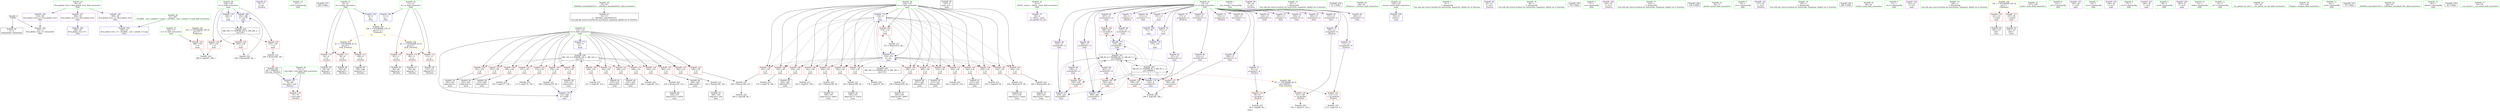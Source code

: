 digraph "SVFG" {
	label="SVFG";

	Node0x55c5db0984b0 [shape=record,color=grey,label="{NodeID: 0\nNullPtr}"];
	Node0x55c5db0984b0 -> Node0x55c5db0b3940[style=solid];
	Node0x55c5db0984b0 -> Node0x55c5db0bc0c0[style=solid];
	Node0x55c5db0bcc50 [shape=record,color=blue,label="{NodeID: 180\n138\<--296\nit\<--inc76\nmain\n}"];
	Node0x55c5db0bcc50 -> Node0x55c5db0cb4d0[style=dashed];
	Node0x55c5db0b4020 [shape=record,color=purple,label="{NodeID: 97\n74\<--17\n\<--.str\n_Z5solvei\n}"];
	Node0x55c5db0a9ee0 [shape=record,color=green,label="{NodeID: 14\n37\<--1\n.str.9\<--dummyObj\nGlob }"];
	Node0x55c5db0d82d0 [shape=record,color=black,label="{NodeID: 277\n106 = PHI()\n}"];
	Node0x55c5db0b4c10 [shape=record,color=red,label="{NodeID: 111\n95\<--8\n\<--b\n_Z5solvei\n}"];
	Node0x55c5db0b4c10 -> Node0x55c5db0b3db0[style=solid];
	Node0x55c5db0b2d60 [shape=record,color=green,label="{NodeID: 28\n53\<--59\n_ZNSt8ios_base4InitD1Ev\<--_ZNSt8ios_base4InitD1Ev_field_insensitive\n}"];
	Node0x55c5db0b2d60 -> Node0x55c5db0b3b10[style=solid];
	Node0x55c5db0b9eb0 [shape=record,color=red,label="{NodeID: 125\n182\<--132\n\<--b\nmain\n}"];
	Node0x55c5db0b9eb0 -> Node0x55c5db0bfb30[style=solid];
	Node0x55c5db0b3a40 [shape=record,color=black,label="{NodeID: 42\n129\<--9\nmain_ret\<--\nmain\n}"];
	Node0x55c5db0c08b0 [shape=record,color=grey,label="{NodeID: 222\n296 = Binary(295, 90, )\n}"];
	Node0x55c5db0c08b0 -> Node0x55c5db0bcc50[style=solid];
	Node0x55c5db0baa10 [shape=record,color=red,label="{NodeID: 139\n175\<--134\n\<--w\nmain\n}"];
	Node0x55c5db0baa10 -> Node0x55c5db0b8820[style=solid];
	Node0x55c5db0b55f0 [shape=record,color=black,label="{NodeID: 56\n202\<--201\nidxprom21\<--\nmain\n}"];
	Node0x55c5db0b8b20 [shape=record,color=grey,label="{NodeID: 236\n169 = cmp(168, 90, )\n}"];
	Node0x55c5db0bb570 [shape=record,color=red,label="{NodeID: 153\n288\<--136\n\<--tc\nmain\n}"];
	Node0x55c5db0bb570 -> Node0x55c5db0c1330[style=solid];
	Node0x55c5db0b6150 [shape=record,color=purple,label="{NodeID: 70\n50\<--4\n\<--_ZStL8__ioinit\n__cxx_global_var_init\n}"];
	Node0x55c5db0bc1c0 [shape=record,color=blue,label="{NodeID: 167\n70\<--69\ntest.addr\<--test\n_Z5solvei\n}"];
	Node0x55c5db0bc1c0 -> Node0x55c5db0b9900[style=dashed];
	Node0x55c5db0b6cb0 [shape=record,color=purple,label="{NodeID: 84\n207\<--13\narrayidx25\<--d\nmain\n}"];
	Node0x55c5db0b6cb0 -> Node0x55c5db0bba50[style=solid];
	Node0x55c5db098830 [shape=record,color=green,label="{NodeID: 1\n7\<--1\n__dso_handle\<--dummyObj\nGlob }"];
	Node0x55c5db0b40f0 [shape=record,color=purple,label="{NodeID: 98\n78\<--19\n\<--.str.1\n_Z5solvei\n}"];
	Node0x55c5db0a9fb0 [shape=record,color=green,label="{NodeID: 15\n40\<--1\n\<--dummyObj\nCan only get source location for instruction, argument, global var or function.}"];
	Node0x55c5db0d83d0 [shape=record,color=black,label="{NodeID: 278\n51 = PHI()\n}"];
	Node0x55c5db0b4ce0 [shape=record,color=red,label="{NodeID: 112\n108\<--8\n\<--b\n_Z5solvei\n}"];
	Node0x55c5db0b4ce0 -> Node0x55c5db0b4f70[style=solid];
	Node0x55c5db0b2e60 [shape=record,color=green,label="{NodeID: 29\n66\<--67\n_Z5solvei\<--_Z5solvei_field_insensitive\n}"];
	Node0x55c5db0b9f80 [shape=record,color=red,label="{NodeID: 126\n191\<--132\n\<--b\nmain\n}"];
	Node0x55c5db0b9f80 -> Node0x55c5db0b5450[style=solid];
	Node0x55c5db0b3b10 [shape=record,color=black,label="{NodeID: 43\n52\<--53\n\<--_ZNSt8ios_base4InitD1Ev\nCan only get source location for instruction, argument, global var or function.}"];
	Node0x55c5db0c0a30 [shape=record,color=grey,label="{NodeID: 223\n252 = cmp(251, 180, )\n}"];
	Node0x55c5db0baae0 [shape=record,color=red,label="{NodeID: 140\n178\<--134\n\<--w\nmain\n}"];
	Node0x55c5db0baae0 -> Node0x55c5db0c1630[style=solid];
	Node0x55c5db0b56c0 [shape=record,color=black,label="{NodeID: 57\n206\<--205\nidxprom24\<--sub23\nmain\n}"];
	Node0x55c5db0b8ca0 [shape=record,color=grey,label="{NodeID: 237\n227 = cmp(226, 103, )\n}"];
	Node0x55c5db0bb640 [shape=record,color=red,label="{NodeID: 154\n287\<--138\n\<--it\nmain\n}"];
	Node0x55c5db0bb640 -> Node0x55c5db0c1330[style=solid];
	Node0x55c5db0b6220 [shape=record,color=purple,label="{NodeID: 71\n84\<--13\narrayidx\<--d\n_Z5solvei\n}"];
	Node0x55c5db0bc290 [shape=record,color=blue,label="{NodeID: 168\n130\<--9\nretval\<--\nmain\n}"];
	Node0x55c5db0b6d80 [shape=record,color=purple,label="{NodeID: 85\n211\<--13\narrayidx27\<--d\nmain\n}"];
	Node0x55c5db0a96e0 [shape=record,color=green,label="{NodeID: 2\n9\<--1\n\<--dummyObj\nCan only get source location for instruction, argument, global var or function.}"];
	Node0x55c5db0b41c0 [shape=record,color=purple,label="{NodeID: 99\n92\<--21\n\<--.str.2\n_Z5solvei\n}"];
	Node0x55c5db0aa080 [shape=record,color=green,label="{NodeID: 16\n90\<--1\n\<--dummyObj\nCan only get source location for instruction, argument, global var or function.}"];
	Node0x55c5db0d84d0 [shape=record,color=black,label="{NodeID: 279\n79 = PHI()\n}"];
	Node0x55c5db0b4db0 [shape=record,color=red,label="{NodeID: 113\n85\<--11\n\<--w\n_Z5solvei\n}"];
	Node0x55c5db0b4db0 -> Node0x55c5db0b3ce0[style=solid];
	Node0x55c5db0b2f60 [shape=record,color=green,label="{NodeID: 30\n70\<--71\ntest.addr\<--test.addr_field_insensitive\n_Z5solvei\n}"];
	Node0x55c5db0b2f60 -> Node0x55c5db0b9900[style=solid];
	Node0x55c5db0b2f60 -> Node0x55c5db0bc1c0[style=solid];
	Node0x55c5db0ba050 [shape=record,color=red,label="{NodeID: 127\n201\<--132\n\<--b\nmain\n}"];
	Node0x55c5db0ba050 -> Node0x55c5db0b55f0[style=solid];
	Node0x55c5db0b3c10 [shape=record,color=black,label="{NodeID: 44\n83\<--82\nidxprom\<--\n_Z5solvei\n}"];
	Node0x55c5db0c0bb0 [shape=record,color=grey,label="{NodeID: 224\n249 = cmp(248, 103, )\n}"];
	Node0x55c5db0babb0 [shape=record,color=red,label="{NodeID: 141\n186\<--134\n\<--w\nmain\n}"];
	Node0x55c5db0babb0 -> Node0x55c5db0c02b0[style=solid];
	Node0x55c5db0b5790 [shape=record,color=black,label="{NodeID: 58\n210\<--209\nidxprom26\<--\nmain\n}"];
	Node0x55c5db0bb710 [shape=record,color=red,label="{NodeID: 155\n291\<--138\n\<--it\nmain\n}"];
	Node0x55c5db0bb710 -> Node0x55c5db0bf9f0[style=solid];
	Node0x55c5db0b62f0 [shape=record,color=purple,label="{NodeID: 72\n87\<--13\narrayidx3\<--d\n_Z5solvei\n}"];
	Node0x55c5db0b62f0 -> Node0x55c5db0b99d0[style=solid];
	Node0x55c5db0bc360 [shape=record,color=blue,label="{NodeID: 169\n151\<--90\n\<--\nmain\n}"];
	Node0x55c5db0bc360 -> Node0x55c5db0bc430[style=dashed];
	Node0x55c5db0b6e50 [shape=record,color=purple,label="{NodeID: 86\n214\<--13\narrayidx29\<--d\nmain\n}"];
	Node0x55c5db0b6e50 -> Node0x55c5db0bc6a0[style=solid];
	Node0x55c5db0983b0 [shape=record,color=green,label="{NodeID: 3\n17\<--1\n.str\<--dummyObj\nGlob }"];
	Node0x55c5db0b4290 [shape=record,color=purple,label="{NodeID: 100\n105\<--23\n\<--.str.3\n_Z5solvei\n}"];
	Node0x55c5db0aa150 [shape=record,color=green,label="{NodeID: 17\n103\<--1\n\<--dummyObj\nCan only get source location for instruction, argument, global var or function.}"];
	Node0x55c5db0d8ce0 [shape=record,color=black,label="{NodeID: 280\n118 = PHI()\n}"];
	Node0x55c5db0b4e80 [shape=record,color=red,label="{NodeID: 114\n98\<--11\n\<--w\n_Z5solvei\n}"];
	Node0x55c5db0b4e80 -> Node0x55c5db0b3e80[style=solid];
	Node0x55c5db0b3030 [shape=record,color=green,label="{NodeID: 31\n76\<--77\nprintf\<--printf_field_insensitive\n}"];
	Node0x55c5db0b84a0 [shape=record,color=grey,label="{NodeID: 211\n280 = Binary(279, 90, )\n}"];
	Node0x55c5db0b84a0 -> Node0x55c5db0bcab0[style=solid];
	Node0x55c5db0ba120 [shape=record,color=red,label="{NodeID: 128\n209\<--132\n\<--b\nmain\n}"];
	Node0x55c5db0ba120 -> Node0x55c5db0b5790[style=solid];
	Node0x55c5db0b3ce0 [shape=record,color=black,label="{NodeID: 45\n86\<--85\nidxprom2\<--\n_Z5solvei\n}"];
	Node0x55c5db0c0d30 [shape=record,color=grey,label="{NodeID: 225\n115 = cmp(114, 9, )\n}"];
	Node0x55c5db0bac80 [shape=record,color=red,label="{NodeID: 142\n194\<--134\n\<--w\nmain\n}"];
	Node0x55c5db0bac80 -> Node0x55c5db0c0730[style=solid];
	Node0x55c5db0b5860 [shape=record,color=black,label="{NodeID: 59\n213\<--212\nidxprom28\<--\nmain\n}"];
	Node0x55c5db0ca5d0 [shape=record,color=black,label="{NodeID: 239\nMR_14V_3 = PHI(MR_14V_4, MR_14V_2, )\npts\{133 \}\n}"];
	Node0x55c5db0ca5d0 -> Node0x55c5db0b9c40[style=dashed];
	Node0x55c5db0ca5d0 -> Node0x55c5db0b9d10[style=dashed];
	Node0x55c5db0ca5d0 -> Node0x55c5db0b9de0[style=dashed];
	Node0x55c5db0ca5d0 -> Node0x55c5db0b9eb0[style=dashed];
	Node0x55c5db0ca5d0 -> Node0x55c5db0b9f80[style=dashed];
	Node0x55c5db0ca5d0 -> Node0x55c5db0ba050[style=dashed];
	Node0x55c5db0ca5d0 -> Node0x55c5db0ba120[style=dashed];
	Node0x55c5db0ca5d0 -> Node0x55c5db0ba1f0[style=dashed];
	Node0x55c5db0ca5d0 -> Node0x55c5db0ba2c0[style=dashed];
	Node0x55c5db0ca5d0 -> Node0x55c5db0ba390[style=dashed];
	Node0x55c5db0ca5d0 -> Node0x55c5db0ba460[style=dashed];
	Node0x55c5db0ca5d0 -> Node0x55c5db0ba530[style=dashed];
	Node0x55c5db0ca5d0 -> Node0x55c5db0ba600[style=dashed];
	Node0x55c5db0ca5d0 -> Node0x55c5db0ba6d0[style=dashed];
	Node0x55c5db0ca5d0 -> Node0x55c5db0ba7a0[style=dashed];
	Node0x55c5db0ca5d0 -> Node0x55c5db0bcab0[style=dashed];
	Node0x55c5db0bb7e0 [shape=record,color=red,label="{NodeID: 156\n295\<--138\n\<--it\nmain\n}"];
	Node0x55c5db0bb7e0 -> Node0x55c5db0c08b0[style=solid];
	Node0x55c5db0b63c0 [shape=record,color=purple,label="{NodeID: 73\n97\<--13\narrayidx6\<--d\n_Z5solvei\n}"];
	Node0x55c5db0ce590 [shape=record,color=yellow,style=double,label="{NodeID: 253\n18V_1 = ENCHI(MR_18V_0)\npts\{137 \}\nFun[main]}"];
	Node0x55c5db0ce590 -> Node0x55c5db0bb570[style=dashed];
	Node0x55c5db0bc430 [shape=record,color=blue,label="{NodeID: 170\n153\<--103\n\<--\nmain\n}"];
	Node0x55c5db0bc430 -> Node0x55c5db0cafd0[style=dashed];
	Node0x55c5db0b6f20 [shape=record,color=purple,label="{NodeID: 87\n219\<--13\narrayidx31\<--d\nmain\n}"];
	Node0x55c5db0aaee0 [shape=record,color=green,label="{NodeID: 4\n19\<--1\n.str.1\<--dummyObj\nGlob }"];
	Node0x55c5db0b4360 [shape=record,color=purple,label="{NodeID: 101\n117\<--25\n\<--.str.4\n_Z5solvei\n}"];
	Node0x55c5db0aa220 [shape=record,color=green,label="{NodeID: 18\n159\<--1\n\<--dummyObj\nCan only get source location for instruction, argument, global var or function.}"];
	Node0x55c5db0d8de0 [shape=record,color=black,label="{NodeID: 281\n284 = PHI()\n}"];
	Node0x55c5db0b9690 [shape=record,color=red,label="{NodeID: 115\n111\<--11\n\<--w\n_Z5solvei\n}"];
	Node0x55c5db0b9690 -> Node0x55c5db0b5040[style=solid];
	Node0x55c5db0b3130 [shape=record,color=green,label="{NodeID: 32\n80\<--81\nscanf\<--scanf_field_insensitive\n}"];
	Node0x55c5db0bf9f0 [shape=record,color=grey,label="{NodeID: 212\n292 = Binary(291, 90, )\n|{<s0>11}}"];
	Node0x55c5db0bf9f0:s0 -> Node0x55c5db0d8ee0[style=solid,color=red];
	Node0x55c5db0ba1f0 [shape=record,color=red,label="{NodeID: 129\n217\<--132\n\<--b\nmain\n}"];
	Node0x55c5db0ba1f0 -> Node0x55c5db0b5930[style=solid];
	Node0x55c5db0b3db0 [shape=record,color=black,label="{NodeID: 46\n96\<--95\nidxprom5\<--\n_Z5solvei\n}"];
	Node0x55c5db0c0eb0 [shape=record,color=grey,label="{NodeID: 226\n158 = cmp(157, 159, )\n}"];
	Node0x55c5db0bad50 [shape=record,color=red,label="{NodeID: 143\n204\<--134\n\<--w\nmain\n}"];
	Node0x55c5db0bad50 -> Node0x55c5db0bffb0[style=solid];
	Node0x55c5db0b5930 [shape=record,color=black,label="{NodeID: 60\n218\<--217\nidxprom30\<--\nmain\n}"];
	Node0x55c5db0caad0 [shape=record,color=black,label="{NodeID: 240\nMR_16V_2 = PHI(MR_16V_4, MR_16V_1, )\npts\{135 \}\n}"];
	Node0x55c5db0caad0 -> Node0x55c5db0bc5d0[style=dashed];
	Node0x55c5db0bb8b0 [shape=record,color=red,label="{NodeID: 157\n190\<--189\n\<--arrayidx13\nmain\n}"];
	Node0x55c5db0bb8b0 -> Node0x55c5db0b89a0[style=solid];
	Node0x55c5db0b6490 [shape=record,color=purple,label="{NodeID: 74\n100\<--13\narrayidx8\<--d\n_Z5solvei\n}"];
	Node0x55c5db0b6490 -> Node0x55c5db0b9aa0[style=solid];
	Node0x55c5db0bc500 [shape=record,color=blue,label="{NodeID: 171\n132\<--9\nb\<--\nmain\n}"];
	Node0x55c5db0bc500 -> Node0x55c5db0ca5d0[style=dashed];
	Node0x55c5db0b6ff0 [shape=record,color=purple,label="{NodeID: 88\n222\<--13\narrayidx33\<--d\nmain\n}"];
	Node0x55c5db0b6ff0 -> Node0x55c5db0bc770[style=solid];
	Node0x55c5db0aa8f0 [shape=record,color=green,label="{NodeID: 5\n21\<--1\n.str.2\<--dummyObj\nGlob }"];
	Node0x55c5db0b4430 [shape=record,color=purple,label="{NodeID: 102\n142\<--27\n\<--.str.5\nmain\n}"];
	Node0x55c5db0aa2f0 [shape=record,color=green,label="{NodeID: 19\n180\<--1\n\<--dummyObj\nCan only get source location for instruction, argument, global var or function.}"];
	Node0x55c5db0d8ee0 [shape=record,color=black,label="{NodeID: 282\n69 = PHI(292, )\n0th arg _Z5solvei }"];
	Node0x55c5db0d8ee0 -> Node0x55c5db0bc1c0[style=solid];
	Node0x55c5db0b9760 [shape=record,color=red,label="{NodeID: 116\n141\<--31\n\<--stdin\nmain\n}"];
	Node0x55c5db0b9760 -> Node0x55c5db0b5110[style=solid];
	Node0x55c5db0b3230 [shape=record,color=green,label="{NodeID: 33\n127\<--128\nmain\<--main_field_insensitive\n}"];
	Node0x55c5db0bfb30 [shape=record,color=grey,label="{NodeID: 213\n183 = Binary(182, 103, )\n}"];
	Node0x55c5db0bfb30 -> Node0x55c5db0b52b0[style=solid];
	Node0x55c5db0ba2c0 [shape=record,color=red,label="{NodeID: 130\n226\<--132\n\<--b\nmain\n}"];
	Node0x55c5db0ba2c0 -> Node0x55c5db0b8ca0[style=solid];
	Node0x55c5db0b3e80 [shape=record,color=black,label="{NodeID: 47\n99\<--98\nidxprom7\<--\n_Z5solvei\n}"];
	Node0x55c5db0c1030 [shape=record,color=grey,label="{NodeID: 227\n89 = cmp(88, 90, )\n}"];
	Node0x55c5db0bae20 [shape=record,color=red,label="{NodeID: 144\n212\<--134\n\<--w\nmain\n}"];
	Node0x55c5db0bae20 -> Node0x55c5db0b5860[style=solid];
	Node0x55c5db0b5a00 [shape=record,color=black,label="{NodeID: 61\n221\<--220\nidxprom32\<--\nmain\n}"];
	Node0x55c5db0cafd0 [shape=record,color=black,label="{NodeID: 241\nMR_8V_4 = PHI(MR_8V_5, MR_8V_3, )\npts\{160000 \}\n|{|<s11>11}}"];
	Node0x55c5db0cafd0 -> Node0x55c5db0bb8b0[style=dashed];
	Node0x55c5db0cafd0 -> Node0x55c5db0bb980[style=dashed];
	Node0x55c5db0cafd0 -> Node0x55c5db0bba50[style=dashed];
	Node0x55c5db0cafd0 -> Node0x55c5db0bbb20[style=dashed];
	Node0x55c5db0cafd0 -> Node0x55c5db0bbbf0[style=dashed];
	Node0x55c5db0cafd0 -> Node0x55c5db0bc6a0[style=dashed];
	Node0x55c5db0cafd0 -> Node0x55c5db0bc770[style=dashed];
	Node0x55c5db0cafd0 -> Node0x55c5db0bc840[style=dashed];
	Node0x55c5db0cafd0 -> Node0x55c5db0bc910[style=dashed];
	Node0x55c5db0cafd0 -> Node0x55c5db0cafd0[style=dashed];
	Node0x55c5db0cafd0 -> Node0x55c5db0ccdd0[style=dashed];
	Node0x55c5db0cafd0:s11 -> Node0x55c5db0cec10[style=dashed,color=red];
	Node0x55c5db0bb980 [shape=record,color=red,label="{NodeID: 158\n198\<--197\n\<--arrayidx18\nmain\n}"];
	Node0x55c5db0bb980 -> Node0x55c5db0b89a0[style=solid];
	Node0x55c5db0b6560 [shape=record,color=purple,label="{NodeID: 75\n110\<--13\narrayidx14\<--d\n_Z5solvei\n}"];
	Node0x55c5db0bc5d0 [shape=record,color=blue,label="{NodeID: 172\n134\<--9\nw\<--\nmain\n}"];
	Node0x55c5db0bc5d0 -> Node0x55c5db0ba870[style=dashed];
	Node0x55c5db0bc5d0 -> Node0x55c5db0ba940[style=dashed];
	Node0x55c5db0bc5d0 -> Node0x55c5db0baa10[style=dashed];
	Node0x55c5db0bc5d0 -> Node0x55c5db0baae0[style=dashed];
	Node0x55c5db0bc5d0 -> Node0x55c5db0babb0[style=dashed];
	Node0x55c5db0bc5d0 -> Node0x55c5db0bac80[style=dashed];
	Node0x55c5db0bc5d0 -> Node0x55c5db0bad50[style=dashed];
	Node0x55c5db0bc5d0 -> Node0x55c5db0bae20[style=dashed];
	Node0x55c5db0bc5d0 -> Node0x55c5db0baef0[style=dashed];
	Node0x55c5db0bc5d0 -> Node0x55c5db0bafc0[style=dashed];
	Node0x55c5db0bc5d0 -> Node0x55c5db0bb090[style=dashed];
	Node0x55c5db0bc5d0 -> Node0x55c5db0bb160[style=dashed];
	Node0x55c5db0bc5d0 -> Node0x55c5db0bb230[style=dashed];
	Node0x55c5db0bc5d0 -> Node0x55c5db0bb300[style=dashed];
	Node0x55c5db0bc5d0 -> Node0x55c5db0bb3d0[style=dashed];
	Node0x55c5db0bc5d0 -> Node0x55c5db0bb4a0[style=dashed];
	Node0x55c5db0bc5d0 -> Node0x55c5db0bc9e0[style=dashed];
	Node0x55c5db0bc5d0 -> Node0x55c5db0caad0[style=dashed];
	Node0x55c5db0b70c0 [shape=record,color=purple,label="{NodeID: 89\n234\<--13\narrayidx41\<--d\nmain\n}"];
	Node0x55c5db0aa980 [shape=record,color=green,label="{NodeID: 6\n23\<--1\n.str.3\<--dummyObj\nGlob }"];
	Node0x55c5db0b4500 [shape=record,color=purple,label="{NodeID: 103\n143\<--29\n\<--.str.6\nmain\n}"];
	Node0x55c5db0b2840 [shape=record,color=green,label="{NodeID: 20\n4\<--6\n_ZStL8__ioinit\<--_ZStL8__ioinit_field_insensitive\nGlob }"];
	Node0x55c5db0b2840 -> Node0x55c5db0b6150[style=solid];
	Node0x55c5db0b9830 [shape=record,color=red,label="{NodeID: 117\n147\<--36\n\<--stdout\nmain\n}"];
	Node0x55c5db0b9830 -> Node0x55c5db0b51e0[style=solid];
	Node0x55c5db0b3330 [shape=record,color=green,label="{NodeID: 34\n130\<--131\nretval\<--retval_field_insensitive\nmain\n}"];
	Node0x55c5db0b3330 -> Node0x55c5db0bc290[style=solid];
	Node0x55c5db0bfcb0 [shape=record,color=grey,label="{NodeID: 214\n168 = Binary(166, 167, )\n}"];
	Node0x55c5db0bfcb0 -> Node0x55c5db0b8b20[style=solid];
	Node0x55c5db0ba390 [shape=record,color=red,label="{NodeID: 131\n232\<--132\n\<--b\nmain\n}"];
	Node0x55c5db0ba390 -> Node0x55c5db0b5ad0[style=solid];
	Node0x55c5db0b4f70 [shape=record,color=black,label="{NodeID: 48\n109\<--108\nidxprom13\<--\n_Z5solvei\n}"];
	Node0x55c5db0c11b0 [shape=record,color=grey,label="{NodeID: 228\n102 = cmp(101, 103, )\n}"];
	Node0x55c5db0baef0 [shape=record,color=red,label="{NodeID: 145\n220\<--134\n\<--w\nmain\n}"];
	Node0x55c5db0baef0 -> Node0x55c5db0b5a00[style=solid];
	Node0x55c5db0b5ad0 [shape=record,color=black,label="{NodeID: 62\n233\<--232\nidxprom40\<--\nmain\n}"];
	Node0x55c5db0cb4d0 [shape=record,color=black,label="{NodeID: 242\nMR_20V_3 = PHI(MR_20V_4, MR_20V_2, )\npts\{139 \}\n}"];
	Node0x55c5db0cb4d0 -> Node0x55c5db0bb640[style=dashed];
	Node0x55c5db0cb4d0 -> Node0x55c5db0bb710[style=dashed];
	Node0x55c5db0cb4d0 -> Node0x55c5db0bb7e0[style=dashed];
	Node0x55c5db0cb4d0 -> Node0x55c5db0bcc50[style=dashed];
	Node0x55c5db0bba50 [shape=record,color=red,label="{NodeID: 159\n208\<--207\n\<--arrayidx25\nmain\n}"];
	Node0x55c5db0bba50 -> Node0x55c5db0bc6a0[style=solid];
	Node0x55c5db0b6630 [shape=record,color=purple,label="{NodeID: 76\n113\<--13\narrayidx16\<--d\n_Z5solvei\n}"];
	Node0x55c5db0b6630 -> Node0x55c5db0b9b70[style=solid];
	Node0x55c5db0ce830 [shape=record,color=yellow,style=double,label="{NodeID: 256\n23V_1 = ENCHI(MR_23V_0)\npts\{10 12 \}\nFun[main]|{<s0>11|<s1>11}}"];
	Node0x55c5db0ce830:s0 -> Node0x55c5db0ce940[style=dashed,color=red];
	Node0x55c5db0ce830:s1 -> Node0x55c5db0cea50[style=dashed,color=red];
	Node0x55c5db0bc6a0 [shape=record,color=blue,label="{NodeID: 173\n214\<--208\narrayidx29\<--\nmain\n}"];
	Node0x55c5db0bc6a0 -> Node0x55c5db0ccdd0[style=dashed];
	Node0x55c5db0b7190 [shape=record,color=purple,label="{NodeID: 90\n238\<--13\narrayidx44\<--d\nmain\n}"];
	Node0x55c5db0b7190 -> Node0x55c5db0bbb20[style=solid];
	Node0x55c5db0aaa10 [shape=record,color=green,label="{NodeID: 7\n25\<--1\n.str.4\<--dummyObj\nGlob }"];
	Node0x55c5db0b45d0 [shape=record,color=purple,label="{NodeID: 104\n148\<--32\n\<--.str.7\nmain\n}"];
	Node0x55c5db0b28d0 [shape=record,color=green,label="{NodeID: 21\n8\<--10\nb\<--b_field_insensitive\nGlob }"];
	Node0x55c5db0b28d0 -> Node0x55c5db0b4b40[style=solid];
	Node0x55c5db0b28d0 -> Node0x55c5db0b4c10[style=solid];
	Node0x55c5db0b28d0 -> Node0x55c5db0b4ce0[style=solid];
	Node0x55c5db0b28d0 -> Node0x55c5db0bbcc0[style=solid];
	Node0x55c5db0b9900 [shape=record,color=red,label="{NodeID: 118\n73\<--70\n\<--test.addr\n_Z5solvei\n}"];
	Node0x55c5db0b3400 [shape=record,color=green,label="{NodeID: 35\n132\<--133\nb\<--b_field_insensitive\nmain\n}"];
	Node0x55c5db0b3400 -> Node0x55c5db0b9c40[style=solid];
	Node0x55c5db0b3400 -> Node0x55c5db0b9d10[style=solid];
	Node0x55c5db0b3400 -> Node0x55c5db0b9de0[style=solid];
	Node0x55c5db0b3400 -> Node0x55c5db0b9eb0[style=solid];
	Node0x55c5db0b3400 -> Node0x55c5db0b9f80[style=solid];
	Node0x55c5db0b3400 -> Node0x55c5db0ba050[style=solid];
	Node0x55c5db0b3400 -> Node0x55c5db0ba120[style=solid];
	Node0x55c5db0b3400 -> Node0x55c5db0ba1f0[style=solid];
	Node0x55c5db0b3400 -> Node0x55c5db0ba2c0[style=solid];
	Node0x55c5db0b3400 -> Node0x55c5db0ba390[style=solid];
	Node0x55c5db0b3400 -> Node0x55c5db0ba460[style=solid];
	Node0x55c5db0b3400 -> Node0x55c5db0ba530[style=solid];
	Node0x55c5db0b3400 -> Node0x55c5db0ba600[style=solid];
	Node0x55c5db0b3400 -> Node0x55c5db0ba6d0[style=solid];
	Node0x55c5db0b3400 -> Node0x55c5db0ba7a0[style=solid];
	Node0x55c5db0b3400 -> Node0x55c5db0bc500[style=solid];
	Node0x55c5db0b3400 -> Node0x55c5db0bcab0[style=solid];
	Node0x55c5db0bfe30 [shape=record,color=grey,label="{NodeID: 215\n236 = Binary(235, 90, )\n}"];
	Node0x55c5db0bfe30 -> Node0x55c5db0b5ba0[style=solid];
	Node0x55c5db0ba460 [shape=record,color=red,label="{NodeID: 132\n240\<--132\n\<--b\nmain\n}"];
	Node0x55c5db0ba460 -> Node0x55c5db0b5c70[style=solid];
	Node0x55c5db0b5040 [shape=record,color=black,label="{NodeID: 49\n112\<--111\nidxprom15\<--\n_Z5solvei\n}"];
	Node0x55c5db0c1330 [shape=record,color=grey,label="{NodeID: 229\n289 = cmp(287, 288, )\n}"];
	Node0x55c5db0bafc0 [shape=record,color=red,label="{NodeID: 146\n229\<--134\n\<--w\nmain\n}"];
	Node0x55c5db0bafc0 -> Node0x55c5db0c17b0[style=solid];
	Node0x55c5db0b5ba0 [shape=record,color=black,label="{NodeID: 63\n237\<--236\nidxprom43\<--sub42\nmain\n}"];
	Node0x55c5db0bbb20 [shape=record,color=red,label="{NodeID: 160\n239\<--238\n\<--arrayidx44\nmain\n}"];
	Node0x55c5db0bbb20 -> Node0x55c5db0bc840[style=solid];
	Node0x55c5db0b6700 [shape=record,color=purple,label="{NodeID: 77\n151\<--13\n\<--d\nmain\n}"];
	Node0x55c5db0b6700 -> Node0x55c5db0bc360[style=solid];
	Node0x55c5db0ce940 [shape=record,color=yellow,style=double,label="{NodeID: 257\n2V_1 = ENCHI(MR_2V_0)\npts\{10 \}\nFun[_Z5solvei]}"];
	Node0x55c5db0ce940 -> Node0x55c5db0b4b40[style=dashed];
	Node0x55c5db0ce940 -> Node0x55c5db0b4c10[style=dashed];
	Node0x55c5db0ce940 -> Node0x55c5db0b4ce0[style=dashed];
	Node0x55c5db0bc770 [shape=record,color=blue,label="{NodeID: 174\n222\<--9\narrayidx33\<--\nmain\n}"];
	Node0x55c5db0bc770 -> Node0x55c5db0ccdd0[style=dashed];
	Node0x55c5db0b7260 [shape=record,color=purple,label="{NodeID: 91\n242\<--13\narrayidx46\<--d\nmain\n}"];
	Node0x55c5db0aabb0 [shape=record,color=green,label="{NodeID: 8\n27\<--1\n.str.5\<--dummyObj\nGlob }"];
	Node0x55c5db0b46a0 [shape=record,color=purple,label="{NodeID: 105\n149\<--34\n\<--.str.8\nmain\n}"];
	Node0x55c5db0b2960 [shape=record,color=green,label="{NodeID: 22\n11\<--12\nw\<--w_field_insensitive\nGlob }"];
	Node0x55c5db0b2960 -> Node0x55c5db0b4db0[style=solid];
	Node0x55c5db0b2960 -> Node0x55c5db0b4e80[style=solid];
	Node0x55c5db0b2960 -> Node0x55c5db0b9690[style=solid];
	Node0x55c5db0b2960 -> Node0x55c5db0bbdc0[style=solid];
	Node0x55c5db0b99d0 [shape=record,color=red,label="{NodeID: 119\n88\<--87\n\<--arrayidx3\n_Z5solvei\n}"];
	Node0x55c5db0b99d0 -> Node0x55c5db0c1030[style=solid];
	Node0x55c5db0b34d0 [shape=record,color=green,label="{NodeID: 36\n134\<--135\nw\<--w_field_insensitive\nmain\n}"];
	Node0x55c5db0b34d0 -> Node0x55c5db0ba870[style=solid];
	Node0x55c5db0b34d0 -> Node0x55c5db0ba940[style=solid];
	Node0x55c5db0b34d0 -> Node0x55c5db0baa10[style=solid];
	Node0x55c5db0b34d0 -> Node0x55c5db0baae0[style=solid];
	Node0x55c5db0b34d0 -> Node0x55c5db0babb0[style=solid];
	Node0x55c5db0b34d0 -> Node0x55c5db0bac80[style=solid];
	Node0x55c5db0b34d0 -> Node0x55c5db0bad50[style=solid];
	Node0x55c5db0b34d0 -> Node0x55c5db0bae20[style=solid];
	Node0x55c5db0b34d0 -> Node0x55c5db0baef0[style=solid];
	Node0x55c5db0b34d0 -> Node0x55c5db0bafc0[style=solid];
	Node0x55c5db0b34d0 -> Node0x55c5db0bb090[style=solid];
	Node0x55c5db0b34d0 -> Node0x55c5db0bb160[style=solid];
	Node0x55c5db0b34d0 -> Node0x55c5db0bb230[style=solid];
	Node0x55c5db0b34d0 -> Node0x55c5db0bb300[style=solid];
	Node0x55c5db0b34d0 -> Node0x55c5db0bb3d0[style=solid];
	Node0x55c5db0b34d0 -> Node0x55c5db0bb4a0[style=solid];
	Node0x55c5db0b34d0 -> Node0x55c5db0bc5d0[style=solid];
	Node0x55c5db0b34d0 -> Node0x55c5db0bc9e0[style=solid];
	Node0x55c5db0bffb0 [shape=record,color=grey,label="{NodeID: 216\n205 = Binary(204, 90, )\n}"];
	Node0x55c5db0bffb0 -> Node0x55c5db0b56c0[style=solid];
	Node0x55c5db0ba530 [shape=record,color=red,label="{NodeID: 133\n248\<--132\n\<--b\nmain\n}"];
	Node0x55c5db0ba530 -> Node0x55c5db0c0bb0[style=solid];
	Node0x55c5db0b5110 [shape=record,color=black,label="{NodeID: 50\n144\<--141\ncall\<--\nmain\n}"];
	Node0x55c5db0c14b0 [shape=record,color=grey,label="{NodeID: 230\n164 = cmp(163, 159, )\n}"];
	Node0x55c5db0bb090 [shape=record,color=red,label="{NodeID: 147\n235\<--134\n\<--w\nmain\n}"];
	Node0x55c5db0bb090 -> Node0x55c5db0bfe30[style=solid];
	Node0x55c5db0b5c70 [shape=record,color=black,label="{NodeID: 64\n241\<--240\nidxprom45\<--\nmain\n}"];
	Node0x55c5db0bbbf0 [shape=record,color=red,label="{NodeID: 161\n262\<--261\n\<--arrayidx59\nmain\n}"];
	Node0x55c5db0bbbf0 -> Node0x55c5db0bc910[style=solid];
	Node0x55c5db0b67d0 [shape=record,color=purple,label="{NodeID: 78\n153\<--13\n\<--d\nmain\n}"];
	Node0x55c5db0b67d0 -> Node0x55c5db0bc430[style=solid];
	Node0x55c5db0cea50 [shape=record,color=yellow,style=double,label="{NodeID: 258\n4V_1 = ENCHI(MR_4V_0)\npts\{12 \}\nFun[_Z5solvei]}"];
	Node0x55c5db0cea50 -> Node0x55c5db0b4db0[style=dashed];
	Node0x55c5db0cea50 -> Node0x55c5db0b4e80[style=dashed];
	Node0x55c5db0cea50 -> Node0x55c5db0b9690[style=dashed];
	Node0x55c5db0bc840 [shape=record,color=blue,label="{NodeID: 175\n245\<--239\narrayidx48\<--\nmain\n}"];
	Node0x55c5db0bc840 -> Node0x55c5db0ccdd0[style=dashed];
	Node0x55c5db0b7330 [shape=record,color=purple,label="{NodeID: 92\n245\<--13\narrayidx48\<--d\nmain\n}"];
	Node0x55c5db0b7330 -> Node0x55c5db0bc840[style=solid];
	Node0x55c5db0aac80 [shape=record,color=green,label="{NodeID: 9\n29\<--1\n.str.6\<--dummyObj\nGlob }"];
	Node0x55c5db0b4770 [shape=record,color=purple,label="{NodeID: 106\n283\<--37\n\<--.str.9\nmain\n}"];
	Node0x55c5db0b29f0 [shape=record,color=green,label="{NodeID: 23\n13\<--16\nd\<--d_field_insensitive\nGlob }"];
	Node0x55c5db0b29f0 -> Node0x55c5db0b6220[style=solid];
	Node0x55c5db0b29f0 -> Node0x55c5db0b62f0[style=solid];
	Node0x55c5db0b29f0 -> Node0x55c5db0b63c0[style=solid];
	Node0x55c5db0b29f0 -> Node0x55c5db0b6490[style=solid];
	Node0x55c5db0b29f0 -> Node0x55c5db0b6560[style=solid];
	Node0x55c5db0b29f0 -> Node0x55c5db0b6630[style=solid];
	Node0x55c5db0b29f0 -> Node0x55c5db0b6700[style=solid];
	Node0x55c5db0b29f0 -> Node0x55c5db0b67d0[style=solid];
	Node0x55c5db0b29f0 -> Node0x55c5db0b68a0[style=solid];
	Node0x55c5db0b29f0 -> Node0x55c5db0b6970[style=solid];
	Node0x55c5db0b29f0 -> Node0x55c5db0b6a40[style=solid];
	Node0x55c5db0b29f0 -> Node0x55c5db0b6b10[style=solid];
	Node0x55c5db0b29f0 -> Node0x55c5db0b6be0[style=solid];
	Node0x55c5db0b29f0 -> Node0x55c5db0b6cb0[style=solid];
	Node0x55c5db0b29f0 -> Node0x55c5db0b6d80[style=solid];
	Node0x55c5db0b29f0 -> Node0x55c5db0b6e50[style=solid];
	Node0x55c5db0b29f0 -> Node0x55c5db0b6f20[style=solid];
	Node0x55c5db0b29f0 -> Node0x55c5db0b6ff0[style=solid];
	Node0x55c5db0b29f0 -> Node0x55c5db0b70c0[style=solid];
	Node0x55c5db0b29f0 -> Node0x55c5db0b7190[style=solid];
	Node0x55c5db0b29f0 -> Node0x55c5db0b7260[style=solid];
	Node0x55c5db0b29f0 -> Node0x55c5db0b7330[style=solid];
	Node0x55c5db0b29f0 -> Node0x55c5db0b7400[style=solid];
	Node0x55c5db0b29f0 -> Node0x55c5db0b74d0[style=solid];
	Node0x55c5db0b29f0 -> Node0x55c5db0b75a0[style=solid];
	Node0x55c5db0b29f0 -> Node0x55c5db0b3f50[style=solid];
	Node0x55c5db0b9aa0 [shape=record,color=red,label="{NodeID: 120\n101\<--100\n\<--arrayidx8\n_Z5solvei\n}"];
	Node0x55c5db0b9aa0 -> Node0x55c5db0c11b0[style=solid];
	Node0x55c5db0b35a0 [shape=record,color=green,label="{NodeID: 37\n136\<--137\ntc\<--tc_field_insensitive\nmain\n}"];
	Node0x55c5db0b35a0 -> Node0x55c5db0bb570[style=solid];
	Node0x55c5db0c0130 [shape=record,color=grey,label="{NodeID: 217\n275 = Binary(274, 90, )\n}"];
	Node0x55c5db0c0130 -> Node0x55c5db0bc9e0[style=solid];
	Node0x55c5db0ba600 [shape=record,color=red,label="{NodeID: 134\n254\<--132\n\<--b\nmain\n}"];
	Node0x55c5db0ba600 -> Node0x55c5db0c05b0[style=solid];
	Node0x55c5db0b51e0 [shape=record,color=black,label="{NodeID: 51\n150\<--147\ncall1\<--\nmain\n}"];
	Node0x55c5db0c1630 [shape=record,color=grey,label="{NodeID: 231\n179 = cmp(178, 180, )\n}"];
	Node0x55c5db0bb160 [shape=record,color=red,label="{NodeID: 148\n243\<--134\n\<--w\nmain\n}"];
	Node0x55c5db0bb160 -> Node0x55c5db0b5d40[style=solid];
	Node0x55c5db0b5d40 [shape=record,color=black,label="{NodeID: 65\n244\<--243\nidxprom47\<--\nmain\n}"];
	Node0x55c5db0bbcc0 [shape=record,color=blue,label="{NodeID: 162\n8\<--9\nb\<--\nGlob }"];
	Node0x55c5db0bbcc0 -> Node0x55c5db0ce830[style=dashed];
	Node0x55c5db0b68a0 [shape=record,color=purple,label="{NodeID: 79\n185\<--13\narrayidx\<--d\nmain\n}"];
	Node0x55c5db0bc910 [shape=record,color=blue,label="{NodeID: 176\n268\<--262\narrayidx63\<--\nmain\n}"];
	Node0x55c5db0bc910 -> Node0x55c5db0ccdd0[style=dashed];
	Node0x55c5db0b7400 [shape=record,color=purple,label="{NodeID: 93\n257\<--13\narrayidx56\<--d\nmain\n}"];
	Node0x55c5db0aad50 [shape=record,color=green,label="{NodeID: 10\n31\<--1\nstdin\<--dummyObj\nGlob }"];
	Node0x55c5db0b4840 [shape=record,color=purple,label="{NodeID: 107\n308\<--39\nllvm.global_ctors_0\<--llvm.global_ctors\nGlob }"];
	Node0x55c5db0b4840 -> Node0x55c5db0bbec0[style=solid];
	Node0x55c5db0b2a80 [shape=record,color=green,label="{NodeID: 24\n39\<--43\nllvm.global_ctors\<--llvm.global_ctors_field_insensitive\nGlob }"];
	Node0x55c5db0b2a80 -> Node0x55c5db0b4840[style=solid];
	Node0x55c5db0b2a80 -> Node0x55c5db0b4940[style=solid];
	Node0x55c5db0b2a80 -> Node0x55c5db0b4a40[style=solid];
	Node0x55c5db0b9b70 [shape=record,color=red,label="{NodeID: 121\n114\<--113\n\<--arrayidx16\n_Z5solvei\n}"];
	Node0x55c5db0b9b70 -> Node0x55c5db0c0d30[style=solid];
	Node0x55c5db0b3670 [shape=record,color=green,label="{NodeID: 38\n138\<--139\nit\<--it_field_insensitive\nmain\n}"];
	Node0x55c5db0b3670 -> Node0x55c5db0bb640[style=solid];
	Node0x55c5db0b3670 -> Node0x55c5db0bb710[style=solid];
	Node0x55c5db0b3670 -> Node0x55c5db0bb7e0[style=solid];
	Node0x55c5db0b3670 -> Node0x55c5db0bcb80[style=solid];
	Node0x55c5db0b3670 -> Node0x55c5db0bcc50[style=solid];
	Node0x55c5db0c02b0 [shape=record,color=grey,label="{NodeID: 218\n187 = Binary(186, 90, )\n}"];
	Node0x55c5db0c02b0 -> Node0x55c5db0b5380[style=solid];
	Node0x55c5db0ba6d0 [shape=record,color=red,label="{NodeID: 135\n263\<--132\n\<--b\nmain\n}"];
	Node0x55c5db0ba6d0 -> Node0x55c5db0b5fb0[style=solid];
	Node0x55c5db0b52b0 [shape=record,color=black,label="{NodeID: 52\n184\<--183\nidxprom\<--sub\nmain\n}"];
	Node0x55c5db0c17b0 [shape=record,color=grey,label="{NodeID: 232\n230 = cmp(229, 90, )\n}"];
	Node0x55c5db0bb230 [shape=record,color=red,label="{NodeID: 149\n251\<--134\n\<--w\nmain\n}"];
	Node0x55c5db0bb230 -> Node0x55c5db0c0a30[style=solid];
	Node0x55c5db0b5e10 [shape=record,color=black,label="{NodeID: 66\n256\<--255\nidxprom55\<--sub54\nmain\n}"];
	Node0x55c5db0bbdc0 [shape=record,color=blue,label="{NodeID: 163\n11\<--9\nw\<--\nGlob }"];
	Node0x55c5db0bbdc0 -> Node0x55c5db0ce830[style=dashed];
	Node0x55c5db0b6970 [shape=record,color=purple,label="{NodeID: 80\n189\<--13\narrayidx13\<--d\nmain\n}"];
	Node0x55c5db0b6970 -> Node0x55c5db0bb8b0[style=solid];
	Node0x55c5db0cec10 [shape=record,color=yellow,style=double,label="{NodeID: 260\n8V_1 = ENCHI(MR_8V_0)\npts\{160000 \}\nFun[_Z5solvei]}"];
	Node0x55c5db0cec10 -> Node0x55c5db0b99d0[style=dashed];
	Node0x55c5db0cec10 -> Node0x55c5db0b9aa0[style=dashed];
	Node0x55c5db0cec10 -> Node0x55c5db0b9b70[style=dashed];
	Node0x55c5db0bc9e0 [shape=record,color=blue,label="{NodeID: 177\n134\<--275\nw\<--inc\nmain\n}"];
	Node0x55c5db0bc9e0 -> Node0x55c5db0ba870[style=dashed];
	Node0x55c5db0bc9e0 -> Node0x55c5db0ba940[style=dashed];
	Node0x55c5db0bc9e0 -> Node0x55c5db0baa10[style=dashed];
	Node0x55c5db0bc9e0 -> Node0x55c5db0baae0[style=dashed];
	Node0x55c5db0bc9e0 -> Node0x55c5db0babb0[style=dashed];
	Node0x55c5db0bc9e0 -> Node0x55c5db0bac80[style=dashed];
	Node0x55c5db0bc9e0 -> Node0x55c5db0bad50[style=dashed];
	Node0x55c5db0bc9e0 -> Node0x55c5db0bae20[style=dashed];
	Node0x55c5db0bc9e0 -> Node0x55c5db0baef0[style=dashed];
	Node0x55c5db0bc9e0 -> Node0x55c5db0bafc0[style=dashed];
	Node0x55c5db0bc9e0 -> Node0x55c5db0bb090[style=dashed];
	Node0x55c5db0bc9e0 -> Node0x55c5db0bb160[style=dashed];
	Node0x55c5db0bc9e0 -> Node0x55c5db0bb230[style=dashed];
	Node0x55c5db0bc9e0 -> Node0x55c5db0bb300[style=dashed];
	Node0x55c5db0bc9e0 -> Node0x55c5db0bb3d0[style=dashed];
	Node0x55c5db0bc9e0 -> Node0x55c5db0bb4a0[style=dashed];
	Node0x55c5db0bc9e0 -> Node0x55c5db0bc9e0[style=dashed];
	Node0x55c5db0bc9e0 -> Node0x55c5db0caad0[style=dashed];
	Node0x55c5db0b74d0 [shape=record,color=purple,label="{NodeID: 94\n261\<--13\narrayidx59\<--d\nmain\n}"];
	Node0x55c5db0b74d0 -> Node0x55c5db0bbbf0[style=solid];
	Node0x55c5db0a9c70 [shape=record,color=green,label="{NodeID: 11\n32\<--1\n.str.7\<--dummyObj\nGlob }"];
	Node0x55c5db0b4940 [shape=record,color=purple,label="{NodeID: 108\n309\<--39\nllvm.global_ctors_1\<--llvm.global_ctors\nGlob }"];
	Node0x55c5db0b4940 -> Node0x55c5db0bbfc0[style=solid];
	Node0x55c5db0b2b10 [shape=record,color=green,label="{NodeID: 25\n44\<--45\n__cxx_global_var_init\<--__cxx_global_var_init_field_insensitive\n}"];
	Node0x55c5db0b9c40 [shape=record,color=red,label="{NodeID: 122\n157\<--132\n\<--b\nmain\n}"];
	Node0x55c5db0b9c40 -> Node0x55c5db0c0eb0[style=solid];
	Node0x55c5db0b3740 [shape=record,color=green,label="{NodeID: 39\n145\<--146\nfreopen\<--freopen_field_insensitive\n}"];
	Node0x55c5db0c0430 [shape=record,color=grey,label="{NodeID: 219\n259 = Binary(258, 90, )\n}"];
	Node0x55c5db0c0430 -> Node0x55c5db0b5ee0[style=solid];
	Node0x55c5db0ba7a0 [shape=record,color=red,label="{NodeID: 136\n279\<--132\n\<--b\nmain\n}"];
	Node0x55c5db0ba7a0 -> Node0x55c5db0b84a0[style=solid];
	Node0x55c5db0b5380 [shape=record,color=black,label="{NodeID: 53\n188\<--187\nidxprom12\<--add11\nmain\n}"];
	Node0x55c5db0b86a0 [shape=record,color=grey,label="{NodeID: 233\n173 = cmp(172, 103, )\n}"];
	Node0x55c5db0bb300 [shape=record,color=red,label="{NodeID: 150\n258\<--134\n\<--w\nmain\n}"];
	Node0x55c5db0bb300 -> Node0x55c5db0c0430[style=solid];
	Node0x55c5db0b5ee0 [shape=record,color=black,label="{NodeID: 67\n260\<--259\nidxprom58\<--add57\nmain\n}"];
	Node0x55c5db0ccdd0 [shape=record,color=black,label="{NodeID: 247\nMR_8V_6 = PHI(MR_8V_10, MR_8V_5, )\npts\{160000 \}\n}"];
	Node0x55c5db0ccdd0 -> Node0x55c5db0bb8b0[style=dashed];
	Node0x55c5db0ccdd0 -> Node0x55c5db0bb980[style=dashed];
	Node0x55c5db0ccdd0 -> Node0x55c5db0bba50[style=dashed];
	Node0x55c5db0ccdd0 -> Node0x55c5db0bbb20[style=dashed];
	Node0x55c5db0ccdd0 -> Node0x55c5db0bbbf0[style=dashed];
	Node0x55c5db0ccdd0 -> Node0x55c5db0bc6a0[style=dashed];
	Node0x55c5db0ccdd0 -> Node0x55c5db0bc770[style=dashed];
	Node0x55c5db0ccdd0 -> Node0x55c5db0bc840[style=dashed];
	Node0x55c5db0ccdd0 -> Node0x55c5db0bc910[style=dashed];
	Node0x55c5db0ccdd0 -> Node0x55c5db0cafd0[style=dashed];
	Node0x55c5db0ccdd0 -> Node0x55c5db0ccdd0[style=dashed];
	Node0x55c5db0bbec0 [shape=record,color=blue,label="{NodeID: 164\n308\<--40\nllvm.global_ctors_0\<--\nGlob }"];
	Node0x55c5db0b6a40 [shape=record,color=purple,label="{NodeID: 81\n193\<--13\narrayidx15\<--d\nmain\n}"];
	Node0x55c5db0bcab0 [shape=record,color=blue,label="{NodeID: 178\n132\<--280\nb\<--inc68\nmain\n}"];
	Node0x55c5db0bcab0 -> Node0x55c5db0ca5d0[style=dashed];
	Node0x55c5db0b75a0 [shape=record,color=purple,label="{NodeID: 95\n265\<--13\narrayidx61\<--d\nmain\n}"];
	Node0x55c5db0a9d40 [shape=record,color=green,label="{NodeID: 12\n34\<--1\n.str.8\<--dummyObj\nGlob }"];
	Node0x55c5dae05fc0 [shape=record,color=black,label="{NodeID: 275\n75 = PHI()\n}"];
	Node0x55c5db0b4a40 [shape=record,color=purple,label="{NodeID: 109\n310\<--39\nllvm.global_ctors_2\<--llvm.global_ctors\nGlob }"];
	Node0x55c5db0b4a40 -> Node0x55c5db0bc0c0[style=solid];
	Node0x55c5db0b2ba0 [shape=record,color=green,label="{NodeID: 26\n48\<--49\n_ZNSt8ios_base4InitC1Ev\<--_ZNSt8ios_base4InitC1Ev_field_insensitive\n}"];
	Node0x55c5db0b9d10 [shape=record,color=red,label="{NodeID: 123\n166\<--132\n\<--b\nmain\n}"];
	Node0x55c5db0b9d10 -> Node0x55c5db0bfcb0[style=solid];
	Node0x55c5db0b3840 [shape=record,color=green,label="{NodeID: 40\n41\<--304\n_GLOBAL__sub_I_natalia_0_0.cpp\<--_GLOBAL__sub_I_natalia_0_0.cpp_field_insensitive\n}"];
	Node0x55c5db0b3840 -> Node0x55c5db0bbfc0[style=solid];
	Node0x55c5db0c05b0 [shape=record,color=grey,label="{NodeID: 220\n255 = Binary(254, 103, )\n}"];
	Node0x55c5db0c05b0 -> Node0x55c5db0b5e10[style=solid];
	Node0x55c5db0ba870 [shape=record,color=red,label="{NodeID: 137\n163\<--134\n\<--w\nmain\n}"];
	Node0x55c5db0ba870 -> Node0x55c5db0c14b0[style=solid];
	Node0x55c5db0b5450 [shape=record,color=black,label="{NodeID: 54\n192\<--191\nidxprom14\<--\nmain\n}"];
	Node0x55c5db0b8820 [shape=record,color=grey,label="{NodeID: 234\n176 = cmp(175, 90, )\n}"];
	Node0x55c5db0bb3d0 [shape=record,color=red,label="{NodeID: 151\n266\<--134\n\<--w\nmain\n}"];
	Node0x55c5db0bb3d0 -> Node0x55c5db0b6080[style=solid];
	Node0x55c5db0b5fb0 [shape=record,color=black,label="{NodeID: 68\n264\<--263\nidxprom60\<--\nmain\n}"];
	Node0x55c5db0bbfc0 [shape=record,color=blue,label="{NodeID: 165\n309\<--41\nllvm.global_ctors_1\<--_GLOBAL__sub_I_natalia_0_0.cpp\nGlob }"];
	Node0x55c5db0b6b10 [shape=record,color=purple,label="{NodeID: 82\n197\<--13\narrayidx18\<--d\nmain\n}"];
	Node0x55c5db0b6b10 -> Node0x55c5db0bb980[style=solid];
	Node0x55c5db0bcb80 [shape=record,color=blue,label="{NodeID: 179\n138\<--9\nit\<--\nmain\n}"];
	Node0x55c5db0bcb80 -> Node0x55c5db0cb4d0[style=dashed];
	Node0x55c5db0b3f50 [shape=record,color=purple,label="{NodeID: 96\n268\<--13\narrayidx63\<--d\nmain\n}"];
	Node0x55c5db0b3f50 -> Node0x55c5db0bc910[style=solid];
	Node0x55c5db0a9e10 [shape=record,color=green,label="{NodeID: 13\n36\<--1\nstdout\<--dummyObj\nGlob }"];
	Node0x55c5db0d81d0 [shape=record,color=black,label="{NodeID: 276\n93 = PHI()\n}"];
	Node0x55c5db0b4b40 [shape=record,color=red,label="{NodeID: 110\n82\<--8\n\<--b\n_Z5solvei\n}"];
	Node0x55c5db0b4b40 -> Node0x55c5db0b3c10[style=solid];
	Node0x55c5db0b2c60 [shape=record,color=green,label="{NodeID: 27\n54\<--55\n__cxa_atexit\<--__cxa_atexit_field_insensitive\n}"];
	Node0x55c5db0b9de0 [shape=record,color=red,label="{NodeID: 124\n172\<--132\n\<--b\nmain\n}"];
	Node0x55c5db0b9de0 -> Node0x55c5db0b86a0[style=solid];
	Node0x55c5db0b3940 [shape=record,color=black,label="{NodeID: 41\n2\<--3\ndummyVal\<--dummyVal\n}"];
	Node0x55c5db0c0730 [shape=record,color=grey,label="{NodeID: 221\n195 = Binary(194, 90, )\n}"];
	Node0x55c5db0c0730 -> Node0x55c5db0b5520[style=solid];
	Node0x55c5db0ba940 [shape=record,color=red,label="{NodeID: 138\n167\<--134\n\<--w\nmain\n}"];
	Node0x55c5db0ba940 -> Node0x55c5db0bfcb0[style=solid];
	Node0x55c5db0b5520 [shape=record,color=black,label="{NodeID: 55\n196\<--195\nidxprom17\<--sub16\nmain\n}"];
	Node0x55c5db0b89a0 [shape=record,color=grey,label="{NodeID: 235\n199 = cmp(190, 198, )\n}"];
	Node0x55c5db0bb4a0 [shape=record,color=red,label="{NodeID: 152\n274\<--134\n\<--w\nmain\n}"];
	Node0x55c5db0bb4a0 -> Node0x55c5db0c0130[style=solid];
	Node0x55c5db0b6080 [shape=record,color=black,label="{NodeID: 69\n267\<--266\nidxprom62\<--\nmain\n}"];
	Node0x55c5db0cd7d0 [shape=record,color=yellow,style=double,label="{NodeID: 249\n10V_1 = ENCHI(MR_10V_0)\npts\{1 \}\nFun[main]}"];
	Node0x55c5db0cd7d0 -> Node0x55c5db0b9760[style=dashed];
	Node0x55c5db0cd7d0 -> Node0x55c5db0b9830[style=dashed];
	Node0x55c5db0bc0c0 [shape=record,color=blue, style = dotted,label="{NodeID: 166\n310\<--3\nllvm.global_ctors_2\<--dummyVal\nGlob }"];
	Node0x55c5db0b6be0 [shape=record,color=purple,label="{NodeID: 83\n203\<--13\narrayidx22\<--d\nmain\n}"];
}

